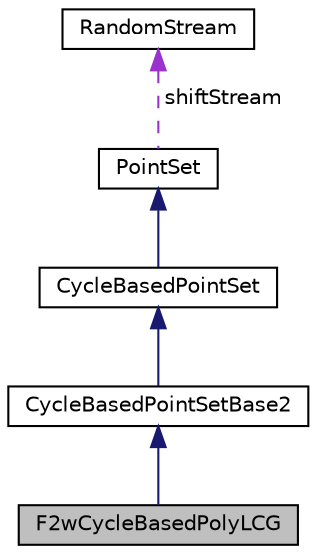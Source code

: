 digraph "F2wCycleBasedPolyLCG"
{
 // INTERACTIVE_SVG=YES
  bgcolor="transparent";
  edge [fontname="Helvetica",fontsize="10",labelfontname="Helvetica",labelfontsize="10"];
  node [fontname="Helvetica",fontsize="10",shape=record];
  Node4 [label="F2wCycleBasedPolyLCG",height=0.2,width=0.4,color="black", fillcolor="grey75", style="filled", fontcolor="black"];
  Node5 -> Node4 [dir="back",color="midnightblue",fontsize="10",style="solid",fontname="Helvetica"];
  Node5 [label="CycleBasedPointSetBase2",height=0.2,width=0.4,color="black",URL="$classumontreal_1_1ssj_1_1hups_1_1CycleBasedPointSetBase2.html",tooltip="Similar to CycleBasedPointSet, except that the successive values in the cycles are stored as integers..."];
  Node6 -> Node5 [dir="back",color="midnightblue",fontsize="10",style="solid",fontname="Helvetica"];
  Node6 [label="CycleBasedPointSet",height=0.2,width=0.4,color="black",URL="$classumontreal_1_1ssj_1_1hups_1_1CycleBasedPointSet.html",tooltip="This abstract class provides the basic structures for storing and manipulating a highly uniform point..."];
  Node7 -> Node6 [dir="back",color="midnightblue",fontsize="10",style="solid",fontname="Helvetica"];
  Node7 [label="PointSet",height=0.2,width=0.4,color="black",URL="$classumontreal_1_1ssj_1_1hups_1_1PointSet.html",tooltip="This abstract class defines the basic methods for accessing and manipulating point sets..."];
  Node8 -> Node7 [dir="back",color="darkorchid3",fontsize="10",style="dashed",label=" shiftStream" ,fontname="Helvetica"];
  Node8 [label="RandomStream",height=0.2,width=0.4,color="black",URL="$interfaceumontreal_1_1ssj_1_1rng_1_1RandomStream.html",tooltip="This interface defines the basic structures to handle multiple streams of uniform (pseudo)random numb..."];
}
